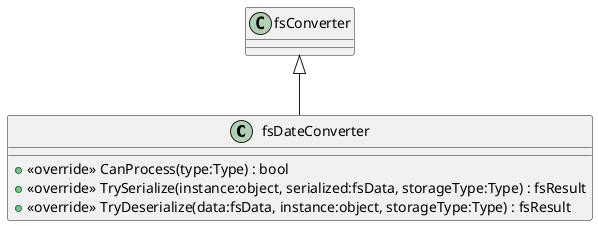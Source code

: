 @startuml
class fsDateConverter {
    + <<override>> CanProcess(type:Type) : bool
    + <<override>> TrySerialize(instance:object, serialized:fsData, storageType:Type) : fsResult
    + <<override>> TryDeserialize(data:fsData, instance:object, storageType:Type) : fsResult
}
fsConverter <|-- fsDateConverter
@enduml
